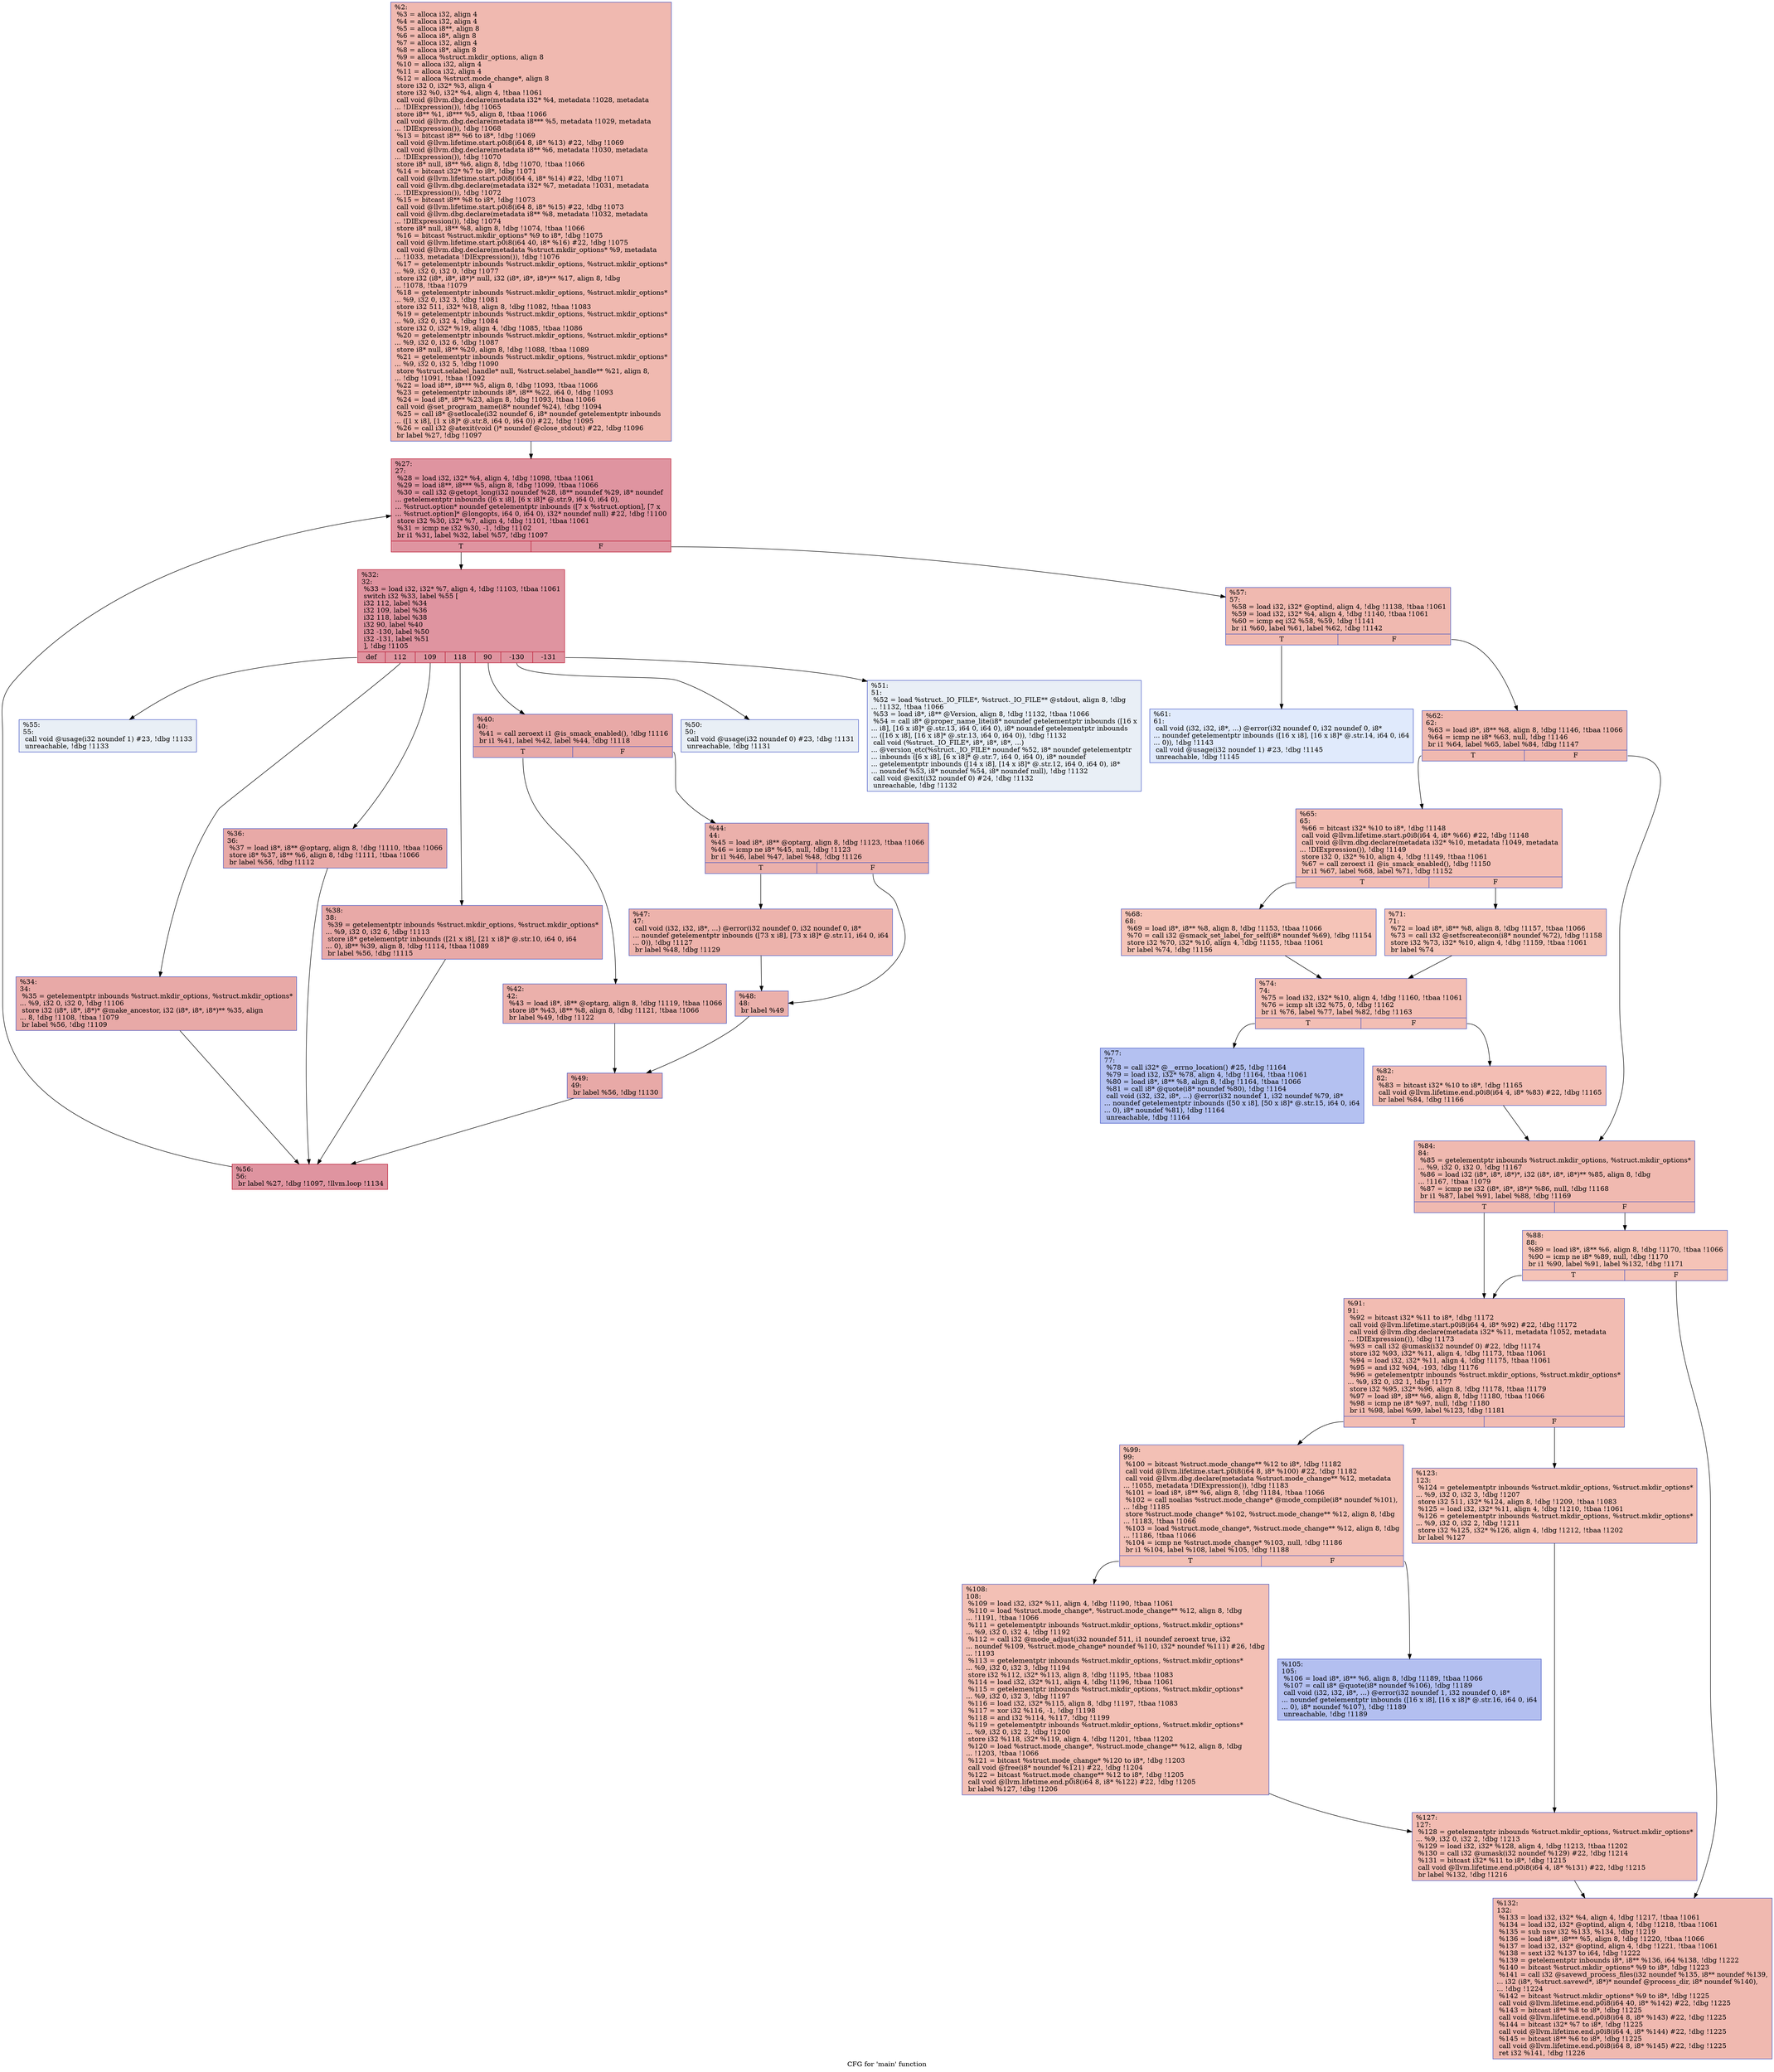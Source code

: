 digraph "CFG for 'main' function" {
	label="CFG for 'main' function";

	Node0xfe04e0 [shape=record,color="#3d50c3ff", style=filled, fillcolor="#de614d70",label="{%2:\l  %3 = alloca i32, align 4\l  %4 = alloca i32, align 4\l  %5 = alloca i8**, align 8\l  %6 = alloca i8*, align 8\l  %7 = alloca i32, align 4\l  %8 = alloca i8*, align 8\l  %9 = alloca %struct.mkdir_options, align 8\l  %10 = alloca i32, align 4\l  %11 = alloca i32, align 4\l  %12 = alloca %struct.mode_change*, align 8\l  store i32 0, i32* %3, align 4\l  store i32 %0, i32* %4, align 4, !tbaa !1061\l  call void @llvm.dbg.declare(metadata i32* %4, metadata !1028, metadata\l... !DIExpression()), !dbg !1065\l  store i8** %1, i8*** %5, align 8, !tbaa !1066\l  call void @llvm.dbg.declare(metadata i8*** %5, metadata !1029, metadata\l... !DIExpression()), !dbg !1068\l  %13 = bitcast i8** %6 to i8*, !dbg !1069\l  call void @llvm.lifetime.start.p0i8(i64 8, i8* %13) #22, !dbg !1069\l  call void @llvm.dbg.declare(metadata i8** %6, metadata !1030, metadata\l... !DIExpression()), !dbg !1070\l  store i8* null, i8** %6, align 8, !dbg !1070, !tbaa !1066\l  %14 = bitcast i32* %7 to i8*, !dbg !1071\l  call void @llvm.lifetime.start.p0i8(i64 4, i8* %14) #22, !dbg !1071\l  call void @llvm.dbg.declare(metadata i32* %7, metadata !1031, metadata\l... !DIExpression()), !dbg !1072\l  %15 = bitcast i8** %8 to i8*, !dbg !1073\l  call void @llvm.lifetime.start.p0i8(i64 8, i8* %15) #22, !dbg !1073\l  call void @llvm.dbg.declare(metadata i8** %8, metadata !1032, metadata\l... !DIExpression()), !dbg !1074\l  store i8* null, i8** %8, align 8, !dbg !1074, !tbaa !1066\l  %16 = bitcast %struct.mkdir_options* %9 to i8*, !dbg !1075\l  call void @llvm.lifetime.start.p0i8(i64 40, i8* %16) #22, !dbg !1075\l  call void @llvm.dbg.declare(metadata %struct.mkdir_options* %9, metadata\l... !1033, metadata !DIExpression()), !dbg !1076\l  %17 = getelementptr inbounds %struct.mkdir_options, %struct.mkdir_options*\l... %9, i32 0, i32 0, !dbg !1077\l  store i32 (i8*, i8*, i8*)* null, i32 (i8*, i8*, i8*)** %17, align 8, !dbg\l... !1078, !tbaa !1079\l  %18 = getelementptr inbounds %struct.mkdir_options, %struct.mkdir_options*\l... %9, i32 0, i32 3, !dbg !1081\l  store i32 511, i32* %18, align 8, !dbg !1082, !tbaa !1083\l  %19 = getelementptr inbounds %struct.mkdir_options, %struct.mkdir_options*\l... %9, i32 0, i32 4, !dbg !1084\l  store i32 0, i32* %19, align 4, !dbg !1085, !tbaa !1086\l  %20 = getelementptr inbounds %struct.mkdir_options, %struct.mkdir_options*\l... %9, i32 0, i32 6, !dbg !1087\l  store i8* null, i8** %20, align 8, !dbg !1088, !tbaa !1089\l  %21 = getelementptr inbounds %struct.mkdir_options, %struct.mkdir_options*\l... %9, i32 0, i32 5, !dbg !1090\l  store %struct.selabel_handle* null, %struct.selabel_handle** %21, align 8,\l... !dbg !1091, !tbaa !1092\l  %22 = load i8**, i8*** %5, align 8, !dbg !1093, !tbaa !1066\l  %23 = getelementptr inbounds i8*, i8** %22, i64 0, !dbg !1093\l  %24 = load i8*, i8** %23, align 8, !dbg !1093, !tbaa !1066\l  call void @set_program_name(i8* noundef %24), !dbg !1094\l  %25 = call i8* @setlocale(i32 noundef 6, i8* noundef getelementptr inbounds\l... ([1 x i8], [1 x i8]* @.str.8, i64 0, i64 0)) #22, !dbg !1095\l  %26 = call i32 @atexit(void ()* noundef @close_stdout) #22, !dbg !1096\l  br label %27, !dbg !1097\l}"];
	Node0xfe04e0 -> Node0xfd6430;
	Node0xfd6430 [shape=record,color="#b70d28ff", style=filled, fillcolor="#b70d2870",label="{%27:\l27:                                               \l  %28 = load i32, i32* %4, align 4, !dbg !1098, !tbaa !1061\l  %29 = load i8**, i8*** %5, align 8, !dbg !1099, !tbaa !1066\l  %30 = call i32 @getopt_long(i32 noundef %28, i8** noundef %29, i8* noundef\l... getelementptr inbounds ([6 x i8], [6 x i8]* @.str.9, i64 0, i64 0),\l... %struct.option* noundef getelementptr inbounds ([7 x %struct.option], [7 x\l... %struct.option]* @longopts, i64 0, i64 0), i32* noundef null) #22, !dbg !1100\l  store i32 %30, i32* %7, align 4, !dbg !1101, !tbaa !1061\l  %31 = icmp ne i32 %30, -1, !dbg !1102\l  br i1 %31, label %32, label %57, !dbg !1097\l|{<s0>T|<s1>F}}"];
	Node0xfd6430:s0 -> Node0xfd6480;
	Node0xfd6430:s1 -> Node0xfd68e0;
	Node0xfd6480 [shape=record,color="#b70d28ff", style=filled, fillcolor="#b70d2870",label="{%32:\l32:                                               \l  %33 = load i32, i32* %7, align 4, !dbg !1103, !tbaa !1061\l  switch i32 %33, label %55 [\l    i32 112, label %34\l    i32 109, label %36\l    i32 118, label %38\l    i32 90, label %40\l    i32 -130, label %50\l    i32 -131, label %51\l  ], !dbg !1105\l|{<s0>def|<s1>112|<s2>109|<s3>118|<s4>90|<s5>-130|<s6>-131}}"];
	Node0xfd6480:s0 -> Node0xfd6840;
	Node0xfd6480:s1 -> Node0xfd64d0;
	Node0xfd6480:s2 -> Node0xfd6520;
	Node0xfd6480:s3 -> Node0xfd6570;
	Node0xfd6480:s4 -> Node0xfd65c0;
	Node0xfd6480:s5 -> Node0xfd67a0;
	Node0xfd6480:s6 -> Node0xfd67f0;
	Node0xfd64d0 [shape=record,color="#3d50c3ff", style=filled, fillcolor="#ca3b3770",label="{%34:\l34:                                               \l  %35 = getelementptr inbounds %struct.mkdir_options, %struct.mkdir_options*\l... %9, i32 0, i32 0, !dbg !1106\l  store i32 (i8*, i8*, i8*)* @make_ancestor, i32 (i8*, i8*, i8*)** %35, align\l... 8, !dbg !1108, !tbaa !1079\l  br label %56, !dbg !1109\l}"];
	Node0xfd64d0 -> Node0xfd6890;
	Node0xfd6520 [shape=record,color="#3d50c3ff", style=filled, fillcolor="#ca3b3770",label="{%36:\l36:                                               \l  %37 = load i8*, i8** @optarg, align 8, !dbg !1110, !tbaa !1066\l  store i8* %37, i8** %6, align 8, !dbg !1111, !tbaa !1066\l  br label %56, !dbg !1112\l}"];
	Node0xfd6520 -> Node0xfd6890;
	Node0xfd6570 [shape=record,color="#3d50c3ff", style=filled, fillcolor="#ca3b3770",label="{%38:\l38:                                               \l  %39 = getelementptr inbounds %struct.mkdir_options, %struct.mkdir_options*\l... %9, i32 0, i32 6, !dbg !1113\l  store i8* getelementptr inbounds ([21 x i8], [21 x i8]* @.str.10, i64 0, i64\l... 0), i8** %39, align 8, !dbg !1114, !tbaa !1089\l  br label %56, !dbg !1115\l}"];
	Node0xfd6570 -> Node0xfd6890;
	Node0xfd65c0 [shape=record,color="#3d50c3ff", style=filled, fillcolor="#ca3b3770",label="{%40:\l40:                                               \l  %41 = call zeroext i1 @is_smack_enabled(), !dbg !1116\l  br i1 %41, label %42, label %44, !dbg !1118\l|{<s0>T|<s1>F}}"];
	Node0xfd65c0:s0 -> Node0xfd6610;
	Node0xfd65c0:s1 -> Node0xfd6660;
	Node0xfd6610 [shape=record,color="#3d50c3ff", style=filled, fillcolor="#d24b4070",label="{%42:\l42:                                               \l  %43 = load i8*, i8** @optarg, align 8, !dbg !1119, !tbaa !1066\l  store i8* %43, i8** %8, align 8, !dbg !1121, !tbaa !1066\l  br label %49, !dbg !1122\l}"];
	Node0xfd6610 -> Node0xfd6750;
	Node0xfd6660 [shape=record,color="#3d50c3ff", style=filled, fillcolor="#d24b4070",label="{%44:\l44:                                               \l  %45 = load i8*, i8** @optarg, align 8, !dbg !1123, !tbaa !1066\l  %46 = icmp ne i8* %45, null, !dbg !1123\l  br i1 %46, label %47, label %48, !dbg !1126\l|{<s0>T|<s1>F}}"];
	Node0xfd6660:s0 -> Node0xfd66b0;
	Node0xfd6660:s1 -> Node0xfd6700;
	Node0xfd66b0 [shape=record,color="#3d50c3ff", style=filled, fillcolor="#d6524470",label="{%47:\l47:                                               \l  call void (i32, i32, i8*, ...) @error(i32 noundef 0, i32 noundef 0, i8*\l... noundef getelementptr inbounds ([73 x i8], [73 x i8]* @.str.11, i64 0, i64\l... 0)), !dbg !1127\l  br label %48, !dbg !1129\l}"];
	Node0xfd66b0 -> Node0xfd6700;
	Node0xfd6700 [shape=record,color="#3d50c3ff", style=filled, fillcolor="#d24b4070",label="{%48:\l48:                                               \l  br label %49\l}"];
	Node0xfd6700 -> Node0xfd6750;
	Node0xfd6750 [shape=record,color="#3d50c3ff", style=filled, fillcolor="#ca3b3770",label="{%49:\l49:                                               \l  br label %56, !dbg !1130\l}"];
	Node0xfd6750 -> Node0xfd6890;
	Node0xfd67a0 [shape=record,color="#3d50c3ff", style=filled, fillcolor="#cedaeb70",label="{%50:\l50:                                               \l  call void @usage(i32 noundef 0) #23, !dbg !1131\l  unreachable, !dbg !1131\l}"];
	Node0xfd67f0 [shape=record,color="#3d50c3ff", style=filled, fillcolor="#cedaeb70",label="{%51:\l51:                                               \l  %52 = load %struct._IO_FILE*, %struct._IO_FILE** @stdout, align 8, !dbg\l... !1132, !tbaa !1066\l  %53 = load i8*, i8** @Version, align 8, !dbg !1132, !tbaa !1066\l  %54 = call i8* @proper_name_lite(i8* noundef getelementptr inbounds ([16 x\l... i8], [16 x i8]* @.str.13, i64 0, i64 0), i8* noundef getelementptr inbounds\l... ([16 x i8], [16 x i8]* @.str.13, i64 0, i64 0)), !dbg !1132\l  call void (%struct._IO_FILE*, i8*, i8*, i8*, ...)\l... @version_etc(%struct._IO_FILE* noundef %52, i8* noundef getelementptr\l... inbounds ([6 x i8], [6 x i8]* @.str.7, i64 0, i64 0), i8* noundef\l... getelementptr inbounds ([14 x i8], [14 x i8]* @.str.12, i64 0, i64 0), i8*\l... noundef %53, i8* noundef %54, i8* noundef null), !dbg !1132\l  call void @exit(i32 noundef 0) #24, !dbg !1132\l  unreachable, !dbg !1132\l}"];
	Node0xfd6840 [shape=record,color="#3d50c3ff", style=filled, fillcolor="#cedaeb70",label="{%55:\l55:                                               \l  call void @usage(i32 noundef 1) #23, !dbg !1133\l  unreachable, !dbg !1133\l}"];
	Node0xfd6890 [shape=record,color="#b70d28ff", style=filled, fillcolor="#b70d2870",label="{%56:\l56:                                               \l  br label %27, !dbg !1097, !llvm.loop !1134\l}"];
	Node0xfd6890 -> Node0xfd6430;
	Node0xfd68e0 [shape=record,color="#3d50c3ff", style=filled, fillcolor="#de614d70",label="{%57:\l57:                                               \l  %58 = load i32, i32* @optind, align 4, !dbg !1138, !tbaa !1061\l  %59 = load i32, i32* %4, align 4, !dbg !1140, !tbaa !1061\l  %60 = icmp eq i32 %58, %59, !dbg !1141\l  br i1 %60, label %61, label %62, !dbg !1142\l|{<s0>T|<s1>F}}"];
	Node0xfd68e0:s0 -> Node0xfd6930;
	Node0xfd68e0:s1 -> Node0xfd6980;
	Node0xfd6930 [shape=record,color="#3d50c3ff", style=filled, fillcolor="#b9d0f970",label="{%61:\l61:                                               \l  call void (i32, i32, i8*, ...) @error(i32 noundef 0, i32 noundef 0, i8*\l... noundef getelementptr inbounds ([16 x i8], [16 x i8]* @.str.14, i64 0, i64\l... 0)), !dbg !1143\l  call void @usage(i32 noundef 1) #23, !dbg !1145\l  unreachable, !dbg !1145\l}"];
	Node0xfd6980 [shape=record,color="#3d50c3ff", style=filled, fillcolor="#de614d70",label="{%62:\l62:                                               \l  %63 = load i8*, i8** %8, align 8, !dbg !1146, !tbaa !1066\l  %64 = icmp ne i8* %63, null, !dbg !1146\l  br i1 %64, label %65, label %84, !dbg !1147\l|{<s0>T|<s1>F}}"];
	Node0xfd6980:s0 -> Node0xfd69d0;
	Node0xfd6980:s1 -> Node0xfd6bb0;
	Node0xfd69d0 [shape=record,color="#3d50c3ff", style=filled, fillcolor="#e36c5570",label="{%65:\l65:                                               \l  %66 = bitcast i32* %10 to i8*, !dbg !1148\l  call void @llvm.lifetime.start.p0i8(i64 4, i8* %66) #22, !dbg !1148\l  call void @llvm.dbg.declare(metadata i32* %10, metadata !1049, metadata\l... !DIExpression()), !dbg !1149\l  store i32 0, i32* %10, align 4, !dbg !1149, !tbaa !1061\l  %67 = call zeroext i1 @is_smack_enabled(), !dbg !1150\l  br i1 %67, label %68, label %71, !dbg !1152\l|{<s0>T|<s1>F}}"];
	Node0xfd69d0:s0 -> Node0xfd6a20;
	Node0xfd69d0:s1 -> Node0xfd6a70;
	Node0xfd6a20 [shape=record,color="#3d50c3ff", style=filled, fillcolor="#e97a5f70",label="{%68:\l68:                                               \l  %69 = load i8*, i8** %8, align 8, !dbg !1153, !tbaa !1066\l  %70 = call i32 @smack_set_label_for_self(i8* noundef %69), !dbg !1154\l  store i32 %70, i32* %10, align 4, !dbg !1155, !tbaa !1061\l  br label %74, !dbg !1156\l}"];
	Node0xfd6a20 -> Node0xfd6ac0;
	Node0xfd6a70 [shape=record,color="#3d50c3ff", style=filled, fillcolor="#e97a5f70",label="{%71:\l71:                                               \l  %72 = load i8*, i8** %8, align 8, !dbg !1157, !tbaa !1066\l  %73 = call i32 @setfscreatecon(i8* noundef %72), !dbg !1158\l  store i32 %73, i32* %10, align 4, !dbg !1159, !tbaa !1061\l  br label %74\l}"];
	Node0xfd6a70 -> Node0xfd6ac0;
	Node0xfd6ac0 [shape=record,color="#3d50c3ff", style=filled, fillcolor="#e36c5570",label="{%74:\l74:                                               \l  %75 = load i32, i32* %10, align 4, !dbg !1160, !tbaa !1061\l  %76 = icmp slt i32 %75, 0, !dbg !1162\l  br i1 %76, label %77, label %82, !dbg !1163\l|{<s0>T|<s1>F}}"];
	Node0xfd6ac0:s0 -> Node0xfd6b10;
	Node0xfd6ac0:s1 -> Node0xfd6b60;
	Node0xfd6b10 [shape=record,color="#3d50c3ff", style=filled, fillcolor="#5572df70",label="{%77:\l77:                                               \l  %78 = call i32* @__errno_location() #25, !dbg !1164\l  %79 = load i32, i32* %78, align 4, !dbg !1164, !tbaa !1061\l  %80 = load i8*, i8** %8, align 8, !dbg !1164, !tbaa !1066\l  %81 = call i8* @quote(i8* noundef %80), !dbg !1164\l  call void (i32, i32, i8*, ...) @error(i32 noundef 1, i32 noundef %79, i8*\l... noundef getelementptr inbounds ([50 x i8], [50 x i8]* @.str.15, i64 0, i64\l... 0), i8* noundef %81), !dbg !1164\l  unreachable, !dbg !1164\l}"];
	Node0xfd6b60 [shape=record,color="#3d50c3ff", style=filled, fillcolor="#e36c5570",label="{%82:\l82:                                               \l  %83 = bitcast i32* %10 to i8*, !dbg !1165\l  call void @llvm.lifetime.end.p0i8(i64 4, i8* %83) #22, !dbg !1165\l  br label %84, !dbg !1166\l}"];
	Node0xfd6b60 -> Node0xfd6bb0;
	Node0xfd6bb0 [shape=record,color="#3d50c3ff", style=filled, fillcolor="#de614d70",label="{%84:\l84:                                               \l  %85 = getelementptr inbounds %struct.mkdir_options, %struct.mkdir_options*\l... %9, i32 0, i32 0, !dbg !1167\l  %86 = load i32 (i8*, i8*, i8*)*, i32 (i8*, i8*, i8*)** %85, align 8, !dbg\l... !1167, !tbaa !1079\l  %87 = icmp ne i32 (i8*, i8*, i8*)* %86, null, !dbg !1168\l  br i1 %87, label %91, label %88, !dbg !1169\l|{<s0>T|<s1>F}}"];
	Node0xfd6bb0:s0 -> Node0xfd6c50;
	Node0xfd6bb0:s1 -> Node0xfd6c00;
	Node0xfd6c00 [shape=record,color="#3d50c3ff", style=filled, fillcolor="#e8765c70",label="{%88:\l88:                                               \l  %89 = load i8*, i8** %6, align 8, !dbg !1170, !tbaa !1066\l  %90 = icmp ne i8* %89, null, !dbg !1170\l  br i1 %90, label %91, label %132, !dbg !1171\l|{<s0>T|<s1>F}}"];
	Node0xfd6c00:s0 -> Node0xfd6c50;
	Node0xfd6c00:s1 -> Node0xfd6e30;
	Node0xfd6c50 [shape=record,color="#3d50c3ff", style=filled, fillcolor="#e1675170",label="{%91:\l91:                                               \l  %92 = bitcast i32* %11 to i8*, !dbg !1172\l  call void @llvm.lifetime.start.p0i8(i64 4, i8* %92) #22, !dbg !1172\l  call void @llvm.dbg.declare(metadata i32* %11, metadata !1052, metadata\l... !DIExpression()), !dbg !1173\l  %93 = call i32 @umask(i32 noundef 0) #22, !dbg !1174\l  store i32 %93, i32* %11, align 4, !dbg !1173, !tbaa !1061\l  %94 = load i32, i32* %11, align 4, !dbg !1175, !tbaa !1061\l  %95 = and i32 %94, -193, !dbg !1176\l  %96 = getelementptr inbounds %struct.mkdir_options, %struct.mkdir_options*\l... %9, i32 0, i32 1, !dbg !1177\l  store i32 %95, i32* %96, align 8, !dbg !1178, !tbaa !1179\l  %97 = load i8*, i8** %6, align 8, !dbg !1180, !tbaa !1066\l  %98 = icmp ne i8* %97, null, !dbg !1180\l  br i1 %98, label %99, label %123, !dbg !1181\l|{<s0>T|<s1>F}}"];
	Node0xfd6c50:s0 -> Node0xfd6ca0;
	Node0xfd6c50:s1 -> Node0xfd6d90;
	Node0xfd6ca0 [shape=record,color="#3d50c3ff", style=filled, fillcolor="#e5705870",label="{%99:\l99:                                               \l  %100 = bitcast %struct.mode_change** %12 to i8*, !dbg !1182\l  call void @llvm.lifetime.start.p0i8(i64 8, i8* %100) #22, !dbg !1182\l  call void @llvm.dbg.declare(metadata %struct.mode_change** %12, metadata\l... !1055, metadata !DIExpression()), !dbg !1183\l  %101 = load i8*, i8** %6, align 8, !dbg !1184, !tbaa !1066\l  %102 = call noalias %struct.mode_change* @mode_compile(i8* noundef %101),\l... !dbg !1185\l  store %struct.mode_change* %102, %struct.mode_change** %12, align 8, !dbg\l... !1183, !tbaa !1066\l  %103 = load %struct.mode_change*, %struct.mode_change** %12, align 8, !dbg\l... !1186, !tbaa !1066\l  %104 = icmp ne %struct.mode_change* %103, null, !dbg !1186\l  br i1 %104, label %108, label %105, !dbg !1188\l|{<s0>T|<s1>F}}"];
	Node0xfd6ca0:s0 -> Node0xfd6d40;
	Node0xfd6ca0:s1 -> Node0xfd6cf0;
	Node0xfd6cf0 [shape=record,color="#3d50c3ff", style=filled, fillcolor="#536edd70",label="{%105:\l105:                                              \l  %106 = load i8*, i8** %6, align 8, !dbg !1189, !tbaa !1066\l  %107 = call i8* @quote(i8* noundef %106), !dbg !1189\l  call void (i32, i32, i8*, ...) @error(i32 noundef 1, i32 noundef 0, i8*\l... noundef getelementptr inbounds ([16 x i8], [16 x i8]* @.str.16, i64 0, i64\l... 0), i8* noundef %107), !dbg !1189\l  unreachable, !dbg !1189\l}"];
	Node0xfd6d40 [shape=record,color="#3d50c3ff", style=filled, fillcolor="#e5705870",label="{%108:\l108:                                              \l  %109 = load i32, i32* %11, align 4, !dbg !1190, !tbaa !1061\l  %110 = load %struct.mode_change*, %struct.mode_change** %12, align 8, !dbg\l... !1191, !tbaa !1066\l  %111 = getelementptr inbounds %struct.mkdir_options, %struct.mkdir_options*\l... %9, i32 0, i32 4, !dbg !1192\l  %112 = call i32 @mode_adjust(i32 noundef 511, i1 noundef zeroext true, i32\l... noundef %109, %struct.mode_change* noundef %110, i32* noundef %111) #26, !dbg\l... !1193\l  %113 = getelementptr inbounds %struct.mkdir_options, %struct.mkdir_options*\l... %9, i32 0, i32 3, !dbg !1194\l  store i32 %112, i32* %113, align 8, !dbg !1195, !tbaa !1083\l  %114 = load i32, i32* %11, align 4, !dbg !1196, !tbaa !1061\l  %115 = getelementptr inbounds %struct.mkdir_options, %struct.mkdir_options*\l... %9, i32 0, i32 3, !dbg !1197\l  %116 = load i32, i32* %115, align 8, !dbg !1197, !tbaa !1083\l  %117 = xor i32 %116, -1, !dbg !1198\l  %118 = and i32 %114, %117, !dbg !1199\l  %119 = getelementptr inbounds %struct.mkdir_options, %struct.mkdir_options*\l... %9, i32 0, i32 2, !dbg !1200\l  store i32 %118, i32* %119, align 4, !dbg !1201, !tbaa !1202\l  %120 = load %struct.mode_change*, %struct.mode_change** %12, align 8, !dbg\l... !1203, !tbaa !1066\l  %121 = bitcast %struct.mode_change* %120 to i8*, !dbg !1203\l  call void @free(i8* noundef %121) #22, !dbg !1204\l  %122 = bitcast %struct.mode_change** %12 to i8*, !dbg !1205\l  call void @llvm.lifetime.end.p0i8(i64 8, i8* %122) #22, !dbg !1205\l  br label %127, !dbg !1206\l}"];
	Node0xfd6d40 -> Node0xfd6de0;
	Node0xfd6d90 [shape=record,color="#3d50c3ff", style=filled, fillcolor="#e8765c70",label="{%123:\l123:                                              \l  %124 = getelementptr inbounds %struct.mkdir_options, %struct.mkdir_options*\l... %9, i32 0, i32 3, !dbg !1207\l  store i32 511, i32* %124, align 8, !dbg !1209, !tbaa !1083\l  %125 = load i32, i32* %11, align 4, !dbg !1210, !tbaa !1061\l  %126 = getelementptr inbounds %struct.mkdir_options, %struct.mkdir_options*\l... %9, i32 0, i32 2, !dbg !1211\l  store i32 %125, i32* %126, align 4, !dbg !1212, !tbaa !1202\l  br label %127\l}"];
	Node0xfd6d90 -> Node0xfd6de0;
	Node0xfd6de0 [shape=record,color="#3d50c3ff", style=filled, fillcolor="#e1675170",label="{%127:\l127:                                              \l  %128 = getelementptr inbounds %struct.mkdir_options, %struct.mkdir_options*\l... %9, i32 0, i32 2, !dbg !1213\l  %129 = load i32, i32* %128, align 4, !dbg !1213, !tbaa !1202\l  %130 = call i32 @umask(i32 noundef %129) #22, !dbg !1214\l  %131 = bitcast i32* %11 to i8*, !dbg !1215\l  call void @llvm.lifetime.end.p0i8(i64 4, i8* %131) #22, !dbg !1215\l  br label %132, !dbg !1216\l}"];
	Node0xfd6de0 -> Node0xfd6e30;
	Node0xfd6e30 [shape=record,color="#3d50c3ff", style=filled, fillcolor="#de614d70",label="{%132:\l132:                                              \l  %133 = load i32, i32* %4, align 4, !dbg !1217, !tbaa !1061\l  %134 = load i32, i32* @optind, align 4, !dbg !1218, !tbaa !1061\l  %135 = sub nsw i32 %133, %134, !dbg !1219\l  %136 = load i8**, i8*** %5, align 8, !dbg !1220, !tbaa !1066\l  %137 = load i32, i32* @optind, align 4, !dbg !1221, !tbaa !1061\l  %138 = sext i32 %137 to i64, !dbg !1222\l  %139 = getelementptr inbounds i8*, i8** %136, i64 %138, !dbg !1222\l  %140 = bitcast %struct.mkdir_options* %9 to i8*, !dbg !1223\l  %141 = call i32 @savewd_process_files(i32 noundef %135, i8** noundef %139,\l... i32 (i8*, %struct.savewd*, i8*)* noundef @process_dir, i8* noundef %140),\l... !dbg !1224\l  %142 = bitcast %struct.mkdir_options* %9 to i8*, !dbg !1225\l  call void @llvm.lifetime.end.p0i8(i64 40, i8* %142) #22, !dbg !1225\l  %143 = bitcast i8** %8 to i8*, !dbg !1225\l  call void @llvm.lifetime.end.p0i8(i64 8, i8* %143) #22, !dbg !1225\l  %144 = bitcast i32* %7 to i8*, !dbg !1225\l  call void @llvm.lifetime.end.p0i8(i64 4, i8* %144) #22, !dbg !1225\l  %145 = bitcast i8** %6 to i8*, !dbg !1225\l  call void @llvm.lifetime.end.p0i8(i64 8, i8* %145) #22, !dbg !1225\l  ret i32 %141, !dbg !1226\l}"];
}
